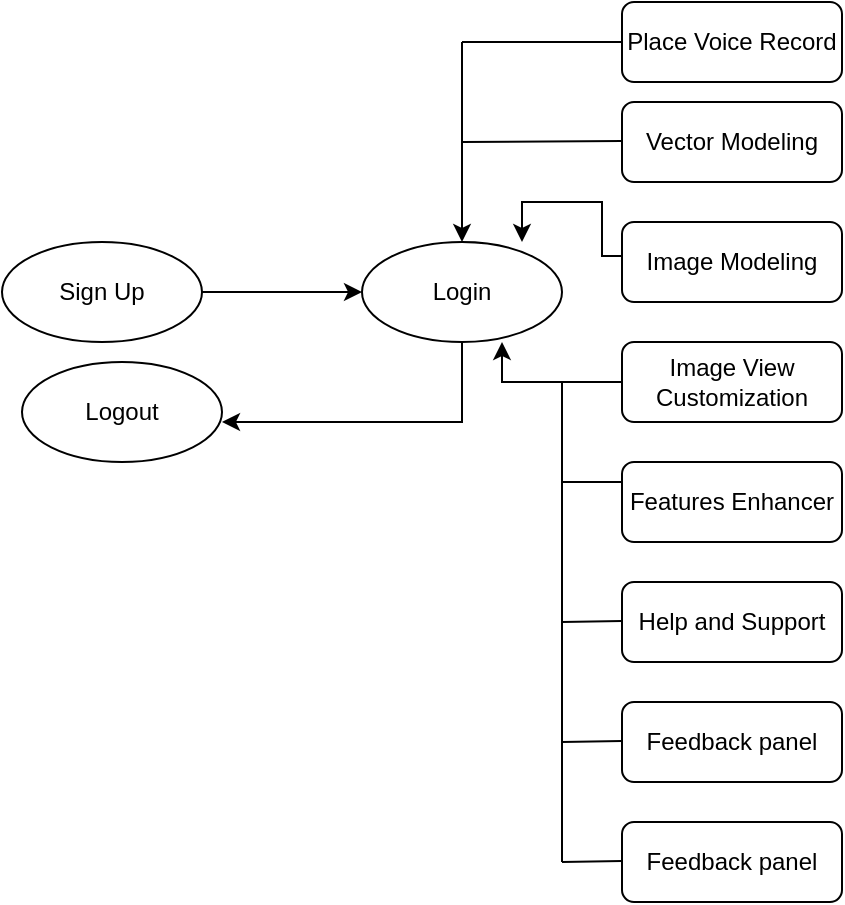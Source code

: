 <mxfile version="20.6.0" type="device"><diagram id="JUyWmX1Y_C_gOF1y4heg" name="Page-1"><mxGraphModel dx="789" dy="438" grid="1" gridSize="10" guides="1" tooltips="1" connect="1" arrows="1" fold="1" page="1" pageScale="1" pageWidth="850" pageHeight="1100" math="0" shadow="0"><root><mxCell id="0"/><mxCell id="1" parent="0"/><mxCell id="i25Ec8vnlr-EOKlsyyVO-4" value="" style="edgeStyle=orthogonalEdgeStyle;rounded=0;orthogonalLoop=1;jettySize=auto;html=1;" edge="1" parent="1" source="i25Ec8vnlr-EOKlsyyVO-2" target="i25Ec8vnlr-EOKlsyyVO-3"><mxGeometry relative="1" as="geometry"/></mxCell><mxCell id="i25Ec8vnlr-EOKlsyyVO-2" value="Sign Up" style="ellipse;whiteSpace=wrap;html=1;" vertex="1" parent="1"><mxGeometry x="30" y="430" width="100" height="50" as="geometry"/></mxCell><mxCell id="i25Ec8vnlr-EOKlsyyVO-3" value="Login" style="ellipse;whiteSpace=wrap;html=1;" vertex="1" parent="1"><mxGeometry x="210" y="430" width="100" height="50" as="geometry"/></mxCell><mxCell id="i25Ec8vnlr-EOKlsyyVO-5" value="Feedback panel" style="rounded=1;whiteSpace=wrap;html=1;" vertex="1" parent="1"><mxGeometry x="340" y="660" width="110" height="40" as="geometry"/></mxCell><mxCell id="i25Ec8vnlr-EOKlsyyVO-10" value="Place Voice Record" style="rounded=1;whiteSpace=wrap;html=1;" vertex="1" parent="1"><mxGeometry x="340" y="310" width="110" height="40" as="geometry"/></mxCell><mxCell id="i25Ec8vnlr-EOKlsyyVO-11" value="Vector Modeling" style="rounded=1;whiteSpace=wrap;html=1;" vertex="1" parent="1"><mxGeometry x="340" y="360" width="110" height="40" as="geometry"/></mxCell><mxCell id="i25Ec8vnlr-EOKlsyyVO-12" value="Help and Support" style="rounded=1;whiteSpace=wrap;html=1;" vertex="1" parent="1"><mxGeometry x="340" y="600" width="110" height="40" as="geometry"/></mxCell><mxCell id="i25Ec8vnlr-EOKlsyyVO-13" value="Image Modeling" style="rounded=1;whiteSpace=wrap;html=1;" vertex="1" parent="1"><mxGeometry x="340" y="420" width="110" height="40" as="geometry"/></mxCell><mxCell id="i25Ec8vnlr-EOKlsyyVO-14" value="Image View Customization" style="rounded=1;whiteSpace=wrap;html=1;" vertex="1" parent="1"><mxGeometry x="340" y="480" width="110" height="40" as="geometry"/></mxCell><mxCell id="i25Ec8vnlr-EOKlsyyVO-15" value="Features Enhancer" style="rounded=1;whiteSpace=wrap;html=1;" vertex="1" parent="1"><mxGeometry x="340" y="540" width="110" height="40" as="geometry"/></mxCell><mxCell id="i25Ec8vnlr-EOKlsyyVO-20" value="" style="endArrow=classic;html=1;rounded=0;exitX=0.5;exitY=1;exitDx=0;exitDy=0;entryX=1;entryY=0.6;entryDx=0;entryDy=0;entryPerimeter=0;" edge="1" parent="1" source="i25Ec8vnlr-EOKlsyyVO-3" target="i25Ec8vnlr-EOKlsyyVO-21"><mxGeometry width="50" height="50" relative="1" as="geometry"><mxPoint x="150" y="560" as="sourcePoint"/><mxPoint x="150" y="520" as="targetPoint"/><Array as="points"><mxPoint x="260" y="520"/></Array></mxGeometry></mxCell><mxCell id="i25Ec8vnlr-EOKlsyyVO-21" value="Logout" style="ellipse;whiteSpace=wrap;html=1;" vertex="1" parent="1"><mxGeometry x="40" y="490" width="100" height="50" as="geometry"/></mxCell><mxCell id="i25Ec8vnlr-EOKlsyyVO-22" value="Feedback panel" style="rounded=1;whiteSpace=wrap;html=1;" vertex="1" parent="1"><mxGeometry x="340" y="720" width="110" height="40" as="geometry"/></mxCell><mxCell id="i25Ec8vnlr-EOKlsyyVO-30" value="" style="endArrow=classic;html=1;rounded=0;entryX=0.5;entryY=0;entryDx=0;entryDy=0;" edge="1" parent="1" target="i25Ec8vnlr-EOKlsyyVO-3"><mxGeometry width="50" height="50" relative="1" as="geometry"><mxPoint x="260" y="330" as="sourcePoint"/><mxPoint x="260" y="250" as="targetPoint"/><Array as="points"><mxPoint x="260" y="330"/></Array></mxGeometry></mxCell><mxCell id="i25Ec8vnlr-EOKlsyyVO-36" value="" style="endArrow=none;html=1;rounded=0;" edge="1" parent="1"><mxGeometry width="50" height="50" relative="1" as="geometry"><mxPoint x="260" y="330" as="sourcePoint"/><mxPoint x="340" y="330" as="targetPoint"/></mxGeometry></mxCell><mxCell id="i25Ec8vnlr-EOKlsyyVO-37" value="" style="endArrow=none;html=1;rounded=0;" edge="1" parent="1"><mxGeometry width="50" height="50" relative="1" as="geometry"><mxPoint x="310" y="740" as="sourcePoint"/><mxPoint x="340" y="739.5" as="targetPoint"/></mxGeometry></mxCell><mxCell id="i25Ec8vnlr-EOKlsyyVO-39" value="" style="endArrow=none;html=1;rounded=0;" edge="1" parent="1"><mxGeometry width="50" height="50" relative="1" as="geometry"><mxPoint x="260" y="380" as="sourcePoint"/><mxPoint x="340" y="379.5" as="targetPoint"/></mxGeometry></mxCell><mxCell id="i25Ec8vnlr-EOKlsyyVO-40" value="" style="endArrow=classic;html=1;rounded=0;exitX=0;exitY=0.5;exitDx=0;exitDy=0;" edge="1" parent="1" source="i25Ec8vnlr-EOKlsyyVO-14"><mxGeometry width="50" height="50" relative="1" as="geometry"><mxPoint x="240" y="540" as="sourcePoint"/><mxPoint x="280" y="480" as="targetPoint"/><Array as="points"><mxPoint x="280" y="500"/></Array></mxGeometry></mxCell><mxCell id="i25Ec8vnlr-EOKlsyyVO-41" value="" style="endArrow=none;html=1;rounded=0;" edge="1" parent="1"><mxGeometry width="50" height="50" relative="1" as="geometry"><mxPoint x="310" y="740" as="sourcePoint"/><mxPoint x="310" y="500" as="targetPoint"/></mxGeometry></mxCell><mxCell id="i25Ec8vnlr-EOKlsyyVO-42" value="" style="endArrow=none;html=1;rounded=0;" edge="1" parent="1"><mxGeometry width="50" height="50" relative="1" as="geometry"><mxPoint x="310" y="550" as="sourcePoint"/><mxPoint x="340" y="550" as="targetPoint"/></mxGeometry></mxCell><mxCell id="i25Ec8vnlr-EOKlsyyVO-44" value="" style="endArrow=none;html=1;rounded=0;" edge="1" parent="1"><mxGeometry width="50" height="50" relative="1" as="geometry"><mxPoint x="310" y="620" as="sourcePoint"/><mxPoint x="340" y="619.5" as="targetPoint"/></mxGeometry></mxCell><mxCell id="i25Ec8vnlr-EOKlsyyVO-45" value="" style="endArrow=none;html=1;rounded=0;" edge="1" parent="1"><mxGeometry width="50" height="50" relative="1" as="geometry"><mxPoint x="310" y="680" as="sourcePoint"/><mxPoint x="340" y="679.5" as="targetPoint"/></mxGeometry></mxCell><mxCell id="i25Ec8vnlr-EOKlsyyVO-46" value="" style="endArrow=classic;html=1;rounded=0;" edge="1" parent="1"><mxGeometry width="50" height="50" relative="1" as="geometry"><mxPoint x="340" y="437" as="sourcePoint"/><mxPoint x="290" y="430" as="targetPoint"/><Array as="points"><mxPoint x="330" y="437"/><mxPoint x="330" y="410"/><mxPoint x="290" y="410"/></Array></mxGeometry></mxCell></root></mxGraphModel></diagram></mxfile>